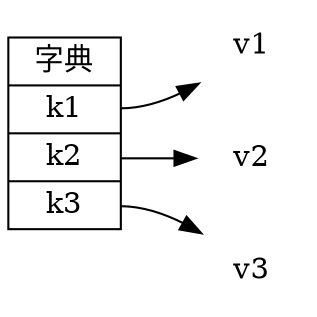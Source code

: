 digraph {

    rankdir = LR;

    node [shape = record];

    dict [label = "字典 | <k1> k1 | <k2> k2 | <k3> k3 "];

    node [shape = plaintext];

    dict:k1 -> v1;
    dict:k2 -> v2;
    dict:k3 -> v3;
}
